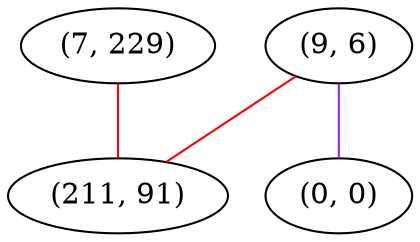 graph "" {
"(7, 229)";
"(9, 6)";
"(211, 91)";
"(0, 0)";
"(7, 229)" -- "(211, 91)"  [color=red, key=0, weight=1];
"(9, 6)" -- "(0, 0)"  [color=purple, key=0, weight=4];
"(9, 6)" -- "(211, 91)"  [color=red, key=0, weight=1];
}
